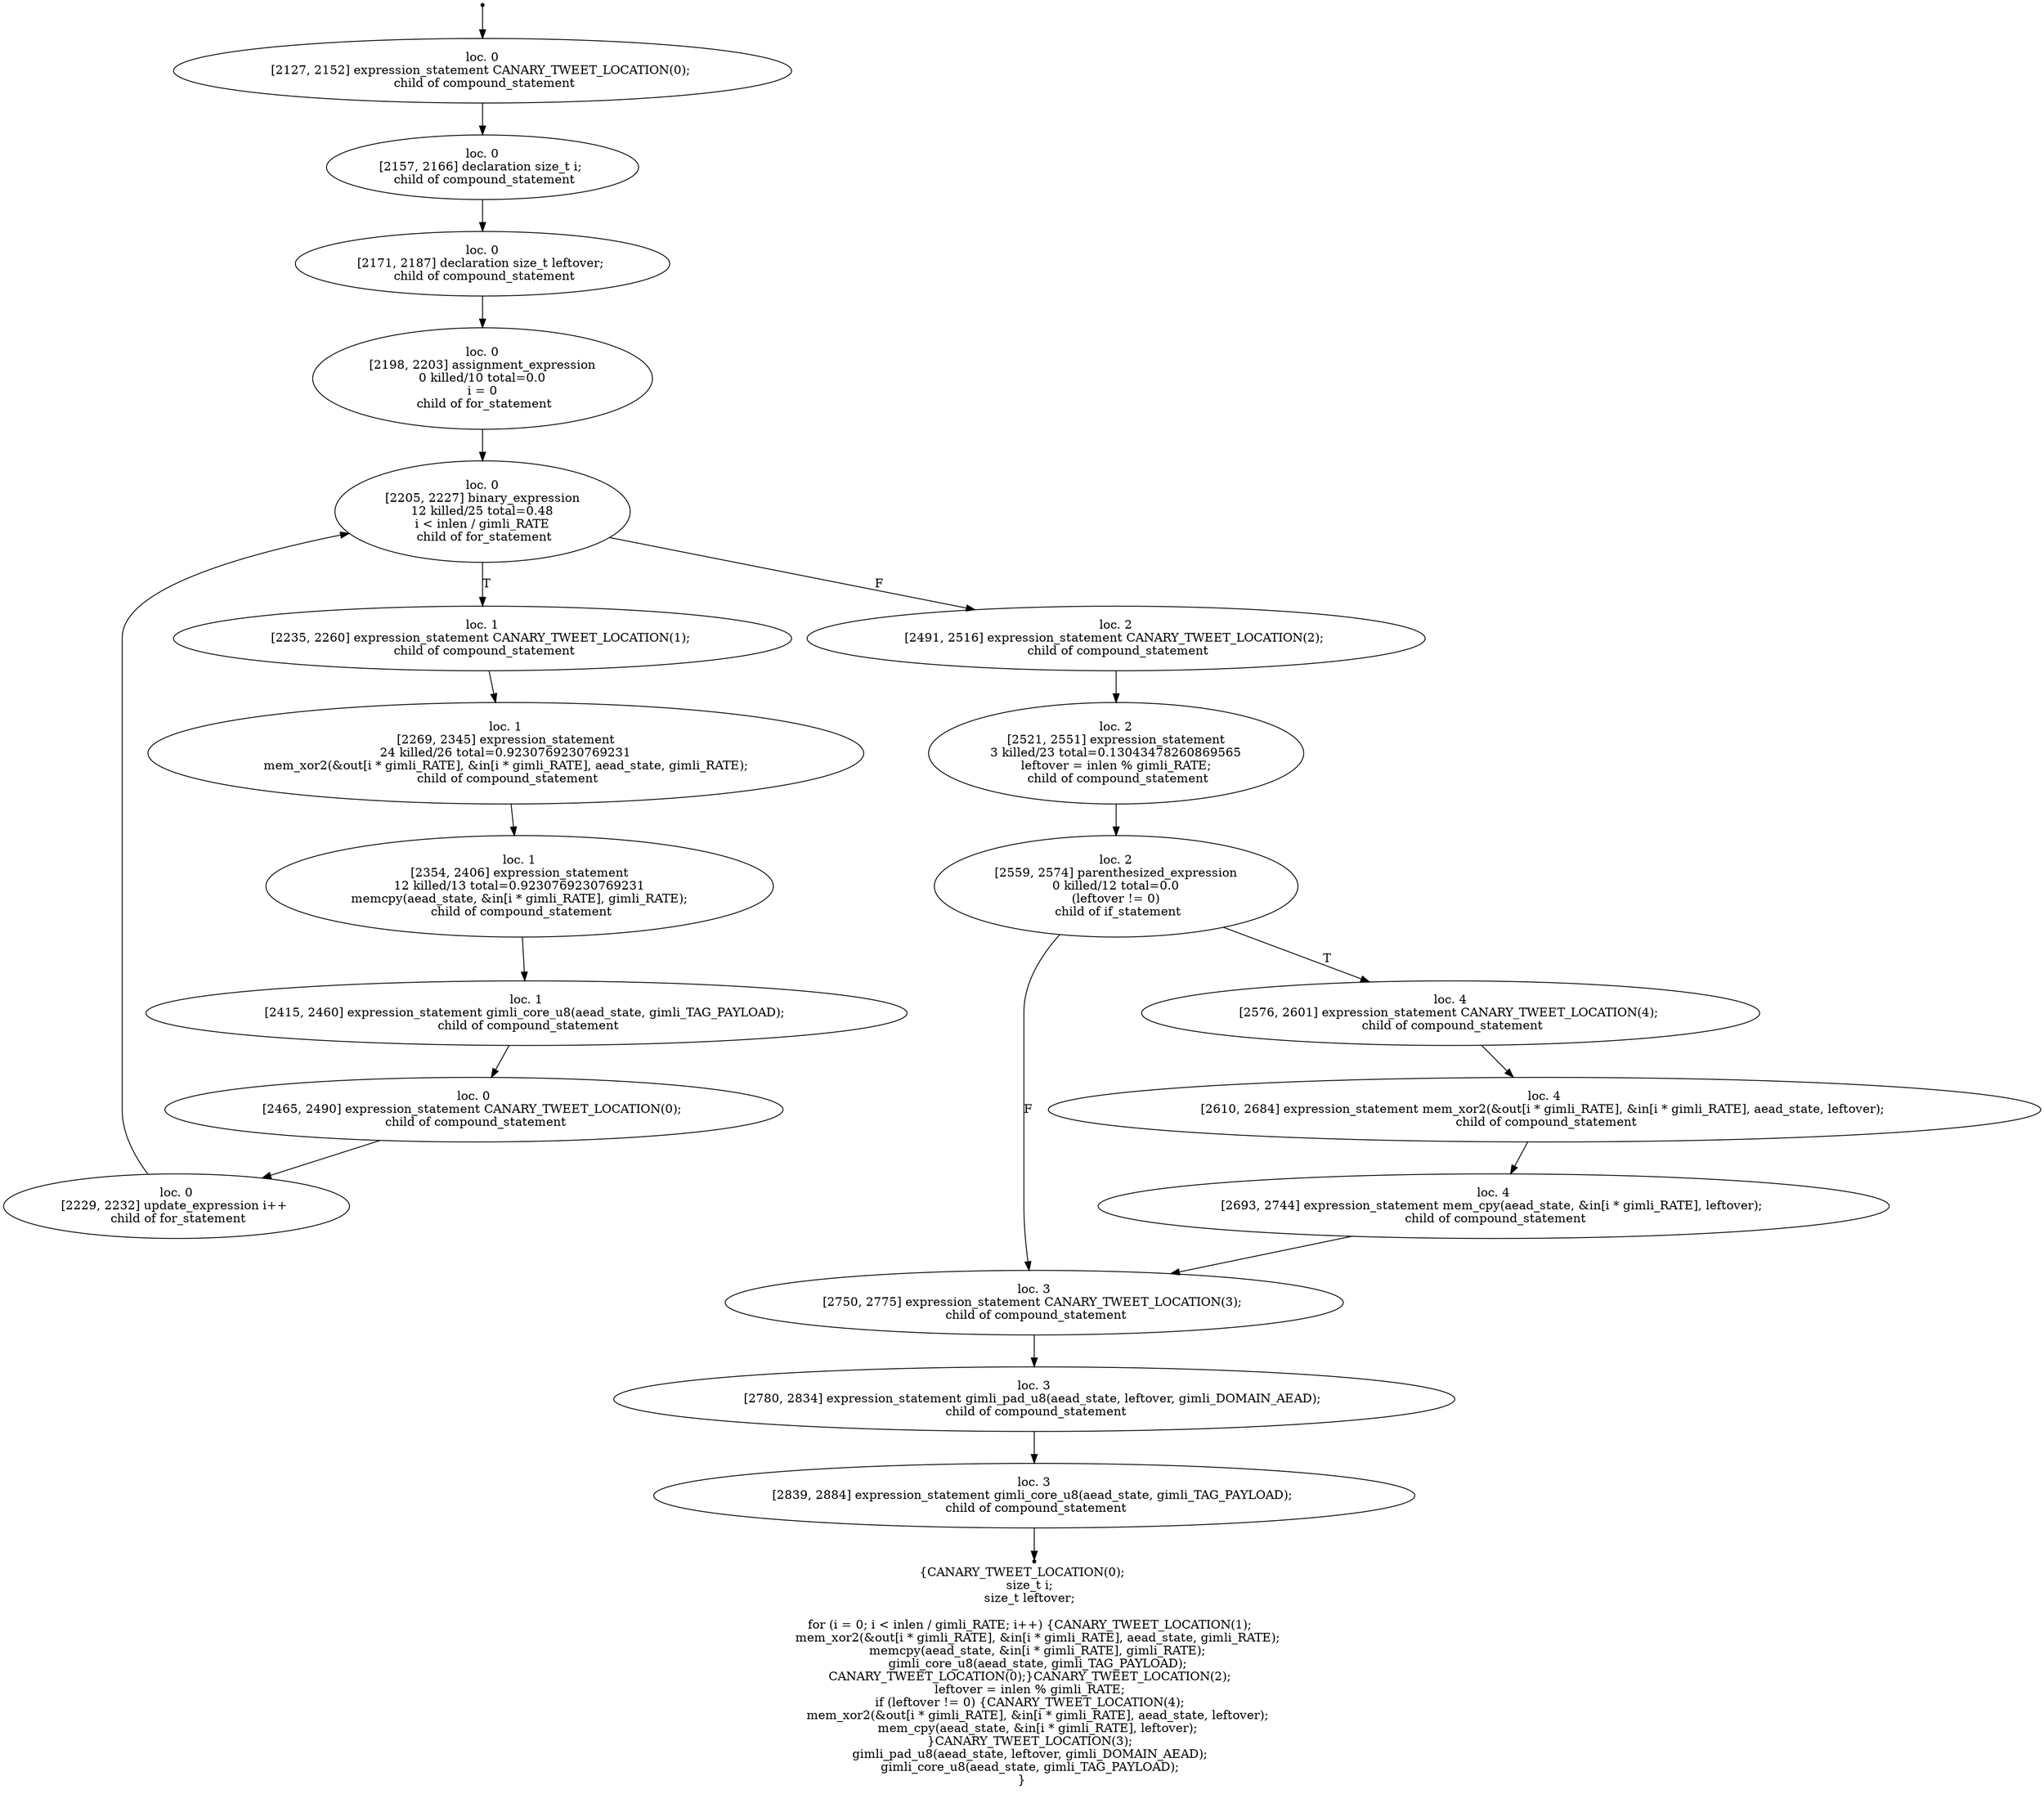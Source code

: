 digraph hydro_kx_aead_xor_dec_3 {
	initial [shape=point]
	initial -> "loc. 0
[2127, 2152] expression_statement CANARY_TWEET_LOCATION(0); 
 child of compound_statement"
	final [shape=point]
	"loc. 3
[2839, 2884] expression_statement gimli_core_u8(aead_state, gimli_TAG_PAYLOAD); 
 child of compound_statement" -> final
	"loc. 0
[2127, 2152] expression_statement CANARY_TWEET_LOCATION(0); 
 child of compound_statement"
	"loc. 0
[2127, 2152] expression_statement CANARY_TWEET_LOCATION(0); 
 child of compound_statement" -> "loc. 0
[2157, 2166] declaration size_t i; 
 child of compound_statement"
	"loc. 0
[2157, 2166] declaration size_t i; 
 child of compound_statement"
	"loc. 0
[2157, 2166] declaration size_t i; 
 child of compound_statement" -> "loc. 0
[2171, 2187] declaration size_t leftover; 
 child of compound_statement"
	"loc. 0
[2171, 2187] declaration size_t leftover; 
 child of compound_statement"
	"loc. 0
[2171, 2187] declaration size_t leftover; 
 child of compound_statement" -> "loc. 0
[2198, 2203] assignment_expression
0 killed/10 total=0.0
 i = 0 
 child of for_statement"
	"loc. 0
[2198, 2203] assignment_expression
0 killed/10 total=0.0
 i = 0 
 child of for_statement"
	"loc. 0
[2198, 2203] assignment_expression
0 killed/10 total=0.0
 i = 0 
 child of for_statement" -> "loc. 0
[2205, 2227] binary_expression
12 killed/25 total=0.48
 i < inlen / gimli_RATE 
 child of for_statement"
	"loc. 0
[2205, 2227] binary_expression
12 killed/25 total=0.48
 i < inlen / gimli_RATE 
 child of for_statement"
	"loc. 0
[2205, 2227] binary_expression
12 killed/25 total=0.48
 i < inlen / gimli_RATE 
 child of for_statement" -> "loc. 1
[2235, 2260] expression_statement CANARY_TWEET_LOCATION(1); 
 child of compound_statement" [label=T]
	"loc. 0
[2205, 2227] binary_expression
12 killed/25 total=0.48
 i < inlen / gimli_RATE 
 child of for_statement" -> "loc. 2
[2491, 2516] expression_statement CANARY_TWEET_LOCATION(2); 
 child of compound_statement" [label=F]
	"loc. 1
[2235, 2260] expression_statement CANARY_TWEET_LOCATION(1); 
 child of compound_statement"
	"loc. 1
[2235, 2260] expression_statement CANARY_TWEET_LOCATION(1); 
 child of compound_statement" -> "loc. 1
[2269, 2345] expression_statement
24 killed/26 total=0.9230769230769231
 mem_xor2(&out[i * gimli_RATE], &in[i * gimli_RATE], aead_state, gimli_RATE); 
 child of compound_statement"
	"loc. 2
[2491, 2516] expression_statement CANARY_TWEET_LOCATION(2); 
 child of compound_statement"
	"loc. 2
[2491, 2516] expression_statement CANARY_TWEET_LOCATION(2); 
 child of compound_statement" -> "loc. 2
[2521, 2551] expression_statement
3 killed/23 total=0.13043478260869565
 leftover = inlen % gimli_RATE; 
 child of compound_statement"
	"loc. 0
[2229, 2232] update_expression i++ 
 child of for_statement"
	"loc. 0
[2229, 2232] update_expression i++ 
 child of for_statement" -> "loc. 0
[2205, 2227] binary_expression
12 killed/25 total=0.48
 i < inlen / gimli_RATE 
 child of for_statement"
	"loc. 1
[2269, 2345] expression_statement
24 killed/26 total=0.9230769230769231
 mem_xor2(&out[i * gimli_RATE], &in[i * gimli_RATE], aead_state, gimli_RATE); 
 child of compound_statement"
	"loc. 1
[2269, 2345] expression_statement
24 killed/26 total=0.9230769230769231
 mem_xor2(&out[i * gimli_RATE], &in[i * gimli_RATE], aead_state, gimli_RATE); 
 child of compound_statement" -> "loc. 1
[2354, 2406] expression_statement
12 killed/13 total=0.9230769230769231
 memcpy(aead_state, &in[i * gimli_RATE], gimli_RATE); 
 child of compound_statement"
	"loc. 1
[2354, 2406] expression_statement
12 killed/13 total=0.9230769230769231
 memcpy(aead_state, &in[i * gimli_RATE], gimli_RATE); 
 child of compound_statement"
	"loc. 1
[2354, 2406] expression_statement
12 killed/13 total=0.9230769230769231
 memcpy(aead_state, &in[i * gimli_RATE], gimli_RATE); 
 child of compound_statement" -> "loc. 1
[2415, 2460] expression_statement gimli_core_u8(aead_state, gimli_TAG_PAYLOAD); 
 child of compound_statement"
	"loc. 1
[2415, 2460] expression_statement gimli_core_u8(aead_state, gimli_TAG_PAYLOAD); 
 child of compound_statement"
	"loc. 1
[2415, 2460] expression_statement gimli_core_u8(aead_state, gimli_TAG_PAYLOAD); 
 child of compound_statement" -> "loc. 0
[2465, 2490] expression_statement CANARY_TWEET_LOCATION(0); 
 child of compound_statement"
	"loc. 0
[2465, 2490] expression_statement CANARY_TWEET_LOCATION(0); 
 child of compound_statement"
	"loc. 0
[2465, 2490] expression_statement CANARY_TWEET_LOCATION(0); 
 child of compound_statement" -> "loc. 0
[2229, 2232] update_expression i++ 
 child of for_statement"
	"loc. 2
[2521, 2551] expression_statement
3 killed/23 total=0.13043478260869565
 leftover = inlen % gimli_RATE; 
 child of compound_statement"
	"loc. 2
[2521, 2551] expression_statement
3 killed/23 total=0.13043478260869565
 leftover = inlen % gimli_RATE; 
 child of compound_statement" -> "loc. 2
[2559, 2574] parenthesized_expression
0 killed/12 total=0.0
 (leftover != 0) 
 child of if_statement"
	"loc. 2
[2559, 2574] parenthesized_expression
0 killed/12 total=0.0
 (leftover != 0) 
 child of if_statement"
	"loc. 2
[2559, 2574] parenthesized_expression
0 killed/12 total=0.0
 (leftover != 0) 
 child of if_statement" -> "loc. 4
[2576, 2601] expression_statement CANARY_TWEET_LOCATION(4); 
 child of compound_statement" [label=T]
	"loc. 2
[2559, 2574] parenthesized_expression
0 killed/12 total=0.0
 (leftover != 0) 
 child of if_statement" -> "loc. 3
[2750, 2775] expression_statement CANARY_TWEET_LOCATION(3); 
 child of compound_statement" [label=F]
	"loc. 4
[2576, 2601] expression_statement CANARY_TWEET_LOCATION(4); 
 child of compound_statement"
	"loc. 4
[2576, 2601] expression_statement CANARY_TWEET_LOCATION(4); 
 child of compound_statement" -> "loc. 4
[2610, 2684] expression_statement mem_xor2(&out[i * gimli_RATE], &in[i * gimli_RATE], aead_state, leftover); 
 child of compound_statement"
	"loc. 3
[2750, 2775] expression_statement CANARY_TWEET_LOCATION(3); 
 child of compound_statement"
	"loc. 3
[2750, 2775] expression_statement CANARY_TWEET_LOCATION(3); 
 child of compound_statement" -> "loc. 3
[2780, 2834] expression_statement gimli_pad_u8(aead_state, leftover, gimli_DOMAIN_AEAD); 
 child of compound_statement"
	"loc. 4
[2610, 2684] expression_statement mem_xor2(&out[i * gimli_RATE], &in[i * gimli_RATE], aead_state, leftover); 
 child of compound_statement"
	"loc. 4
[2610, 2684] expression_statement mem_xor2(&out[i * gimli_RATE], &in[i * gimli_RATE], aead_state, leftover); 
 child of compound_statement" -> "loc. 4
[2693, 2744] expression_statement mem_cpy(aead_state, &in[i * gimli_RATE], leftover); 
 child of compound_statement"
	"loc. 4
[2693, 2744] expression_statement mem_cpy(aead_state, &in[i * gimli_RATE], leftover); 
 child of compound_statement"
	"loc. 4
[2693, 2744] expression_statement mem_cpy(aead_state, &in[i * gimli_RATE], leftover); 
 child of compound_statement" -> "loc. 3
[2750, 2775] expression_statement CANARY_TWEET_LOCATION(3); 
 child of compound_statement"
	"loc. 3
[2780, 2834] expression_statement gimli_pad_u8(aead_state, leftover, gimli_DOMAIN_AEAD); 
 child of compound_statement"
	"loc. 3
[2780, 2834] expression_statement gimli_pad_u8(aead_state, leftover, gimli_DOMAIN_AEAD); 
 child of compound_statement" -> "loc. 3
[2839, 2884] expression_statement gimli_core_u8(aead_state, gimli_TAG_PAYLOAD); 
 child of compound_statement"
	"loc. 3
[2839, 2884] expression_statement gimli_core_u8(aead_state, gimli_TAG_PAYLOAD); 
 child of compound_statement"
	label="{CANARY_TWEET_LOCATION(0);
    size_t i;
    size_t leftover;

    for (i = 0; i < inlen / gimli_RATE; i++) {CANARY_TWEET_LOCATION(1);
        mem_xor2(&out[i * gimli_RATE], &in[i * gimli_RATE], aead_state, gimli_RATE);
        memcpy(aead_state, &in[i * gimli_RATE], gimli_RATE);
        gimli_core_u8(aead_state, gimli_TAG_PAYLOAD);
    CANARY_TWEET_LOCATION(0);}CANARY_TWEET_LOCATION(2);
    leftover = inlen % gimli_RATE;
    if (leftover != 0) {CANARY_TWEET_LOCATION(4);
        mem_xor2(&out[i * gimli_RATE], &in[i * gimli_RATE], aead_state, leftover);
        mem_cpy(aead_state, &in[i * gimli_RATE], leftover);
    }CANARY_TWEET_LOCATION(3);
    gimli_pad_u8(aead_state, leftover, gimli_DOMAIN_AEAD);
    gimli_core_u8(aead_state, gimli_TAG_PAYLOAD);
}"
}
